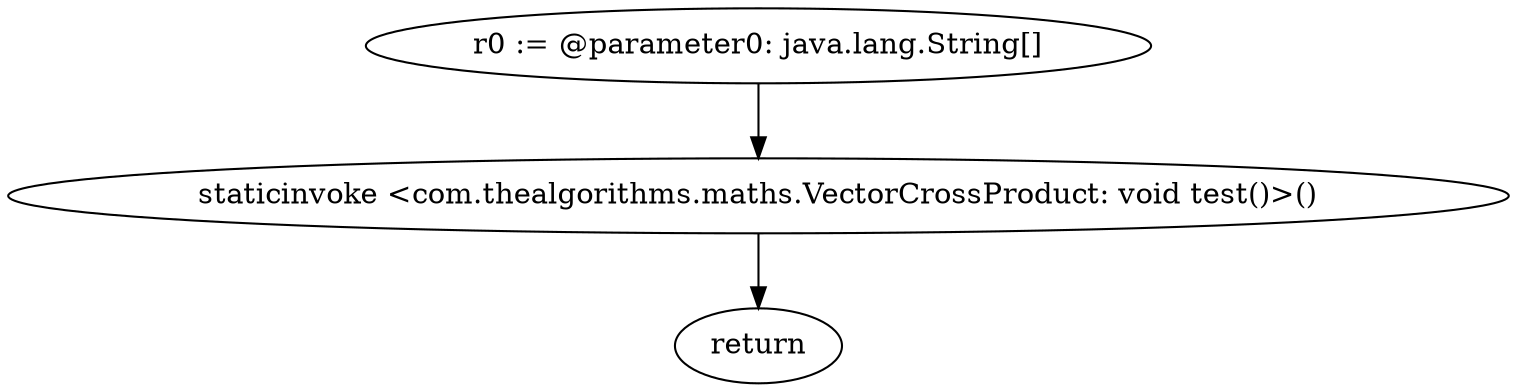 digraph "unitGraph" {
    "r0 := @parameter0: java.lang.String[]"
    "staticinvoke <com.thealgorithms.maths.VectorCrossProduct: void test()>()"
    "return"
    "r0 := @parameter0: java.lang.String[]"->"staticinvoke <com.thealgorithms.maths.VectorCrossProduct: void test()>()";
    "staticinvoke <com.thealgorithms.maths.VectorCrossProduct: void test()>()"->"return";
}
